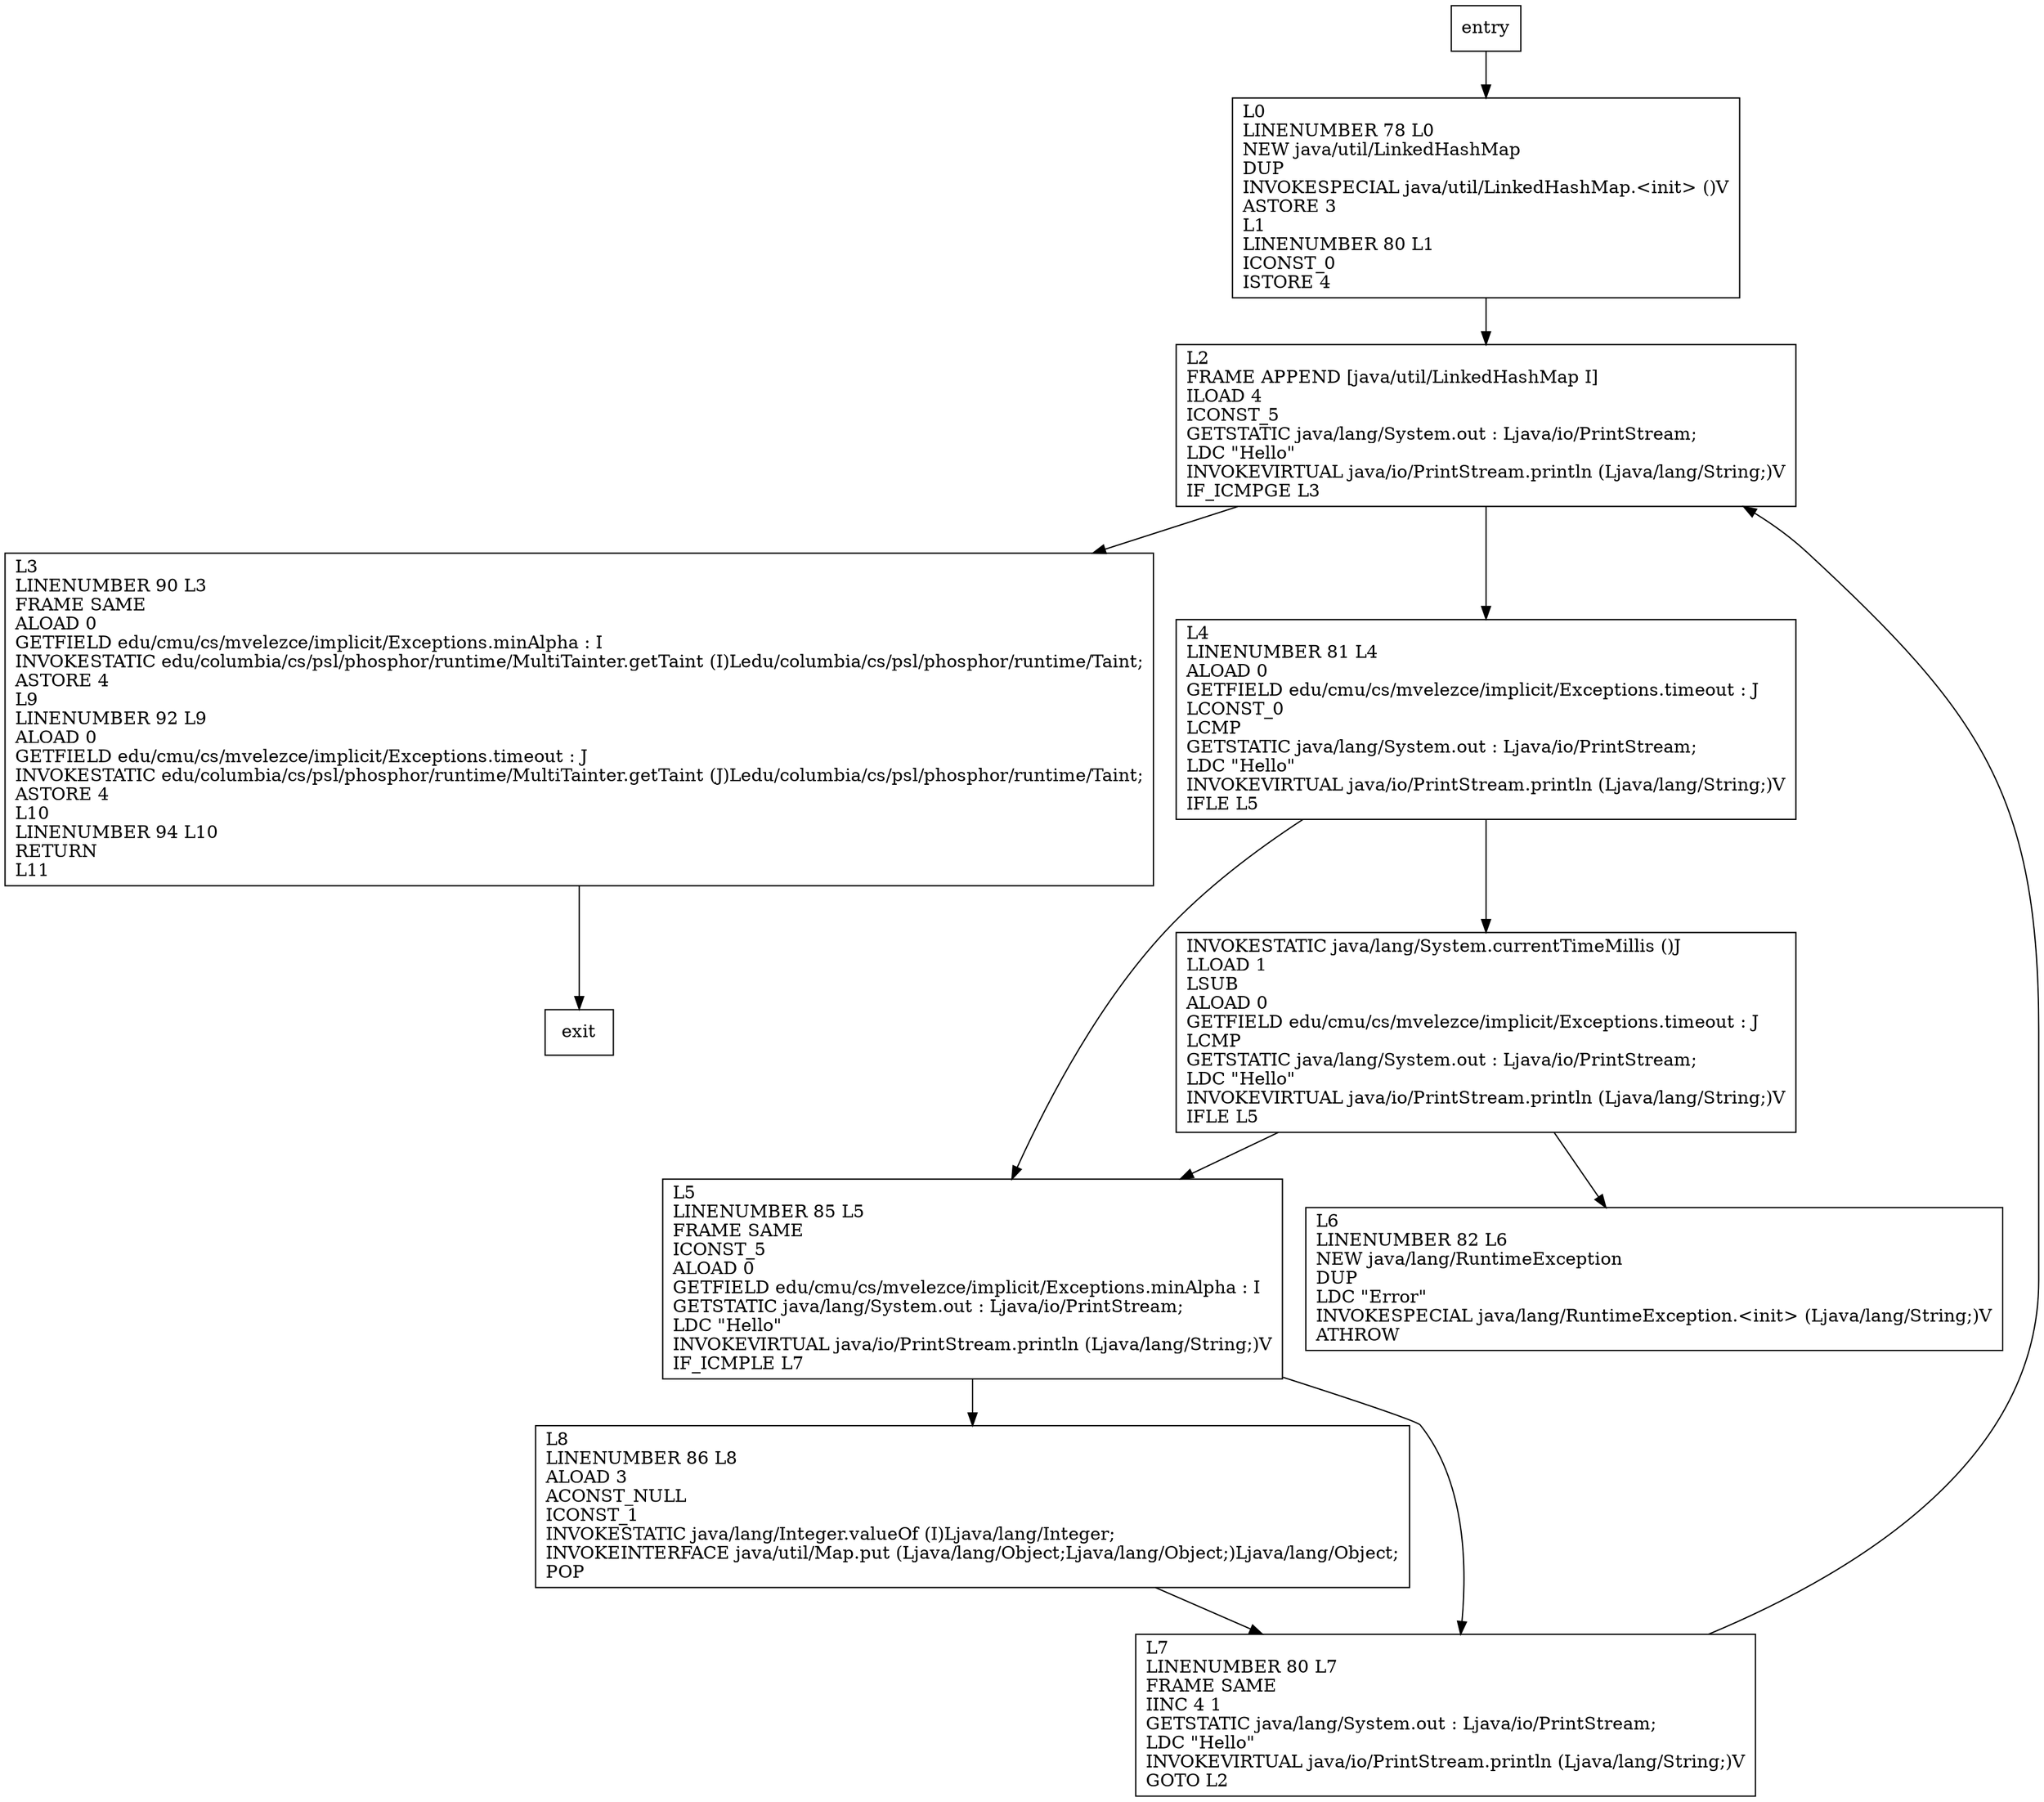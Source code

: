 digraph counter {
node [shape=record];
1046820071 [label="L0\lLINENUMBER 78 L0\lNEW java/util/LinkedHashMap\lDUP\lINVOKESPECIAL java/util/LinkedHashMap.\<init\> ()V\lASTORE 3\lL1\lLINENUMBER 80 L1\lICONST_0\lISTORE 4\l"];
1722645488 [label="L2\lFRAME APPEND [java/util/LinkedHashMap I]\lILOAD 4\lICONST_5\lGETSTATIC java/lang/System.out : Ljava/io/PrintStream;\lLDC \"Hello\"\lINVOKEVIRTUAL java/io/PrintStream.println (Ljava/lang/String;)V\lIF_ICMPGE L3\l"];
161938368 [label="L5\lLINENUMBER 85 L5\lFRAME SAME\lICONST_5\lALOAD 0\lGETFIELD edu/cmu/cs/mvelezce/implicit/Exceptions.minAlpha : I\lGETSTATIC java/lang/System.out : Ljava/io/PrintStream;\lLDC \"Hello\"\lINVOKEVIRTUAL java/io/PrintStream.println (Ljava/lang/String;)V\lIF_ICMPLE L7\l"];
327986890 [label="L3\lLINENUMBER 90 L3\lFRAME SAME\lALOAD 0\lGETFIELD edu/cmu/cs/mvelezce/implicit/Exceptions.minAlpha : I\lINVOKESTATIC edu/columbia/cs/psl/phosphor/runtime/MultiTainter.getTaint (I)Ledu/columbia/cs/psl/phosphor/runtime/Taint;\lASTORE 4\lL9\lLINENUMBER 92 L9\lALOAD 0\lGETFIELD edu/cmu/cs/mvelezce/implicit/Exceptions.timeout : J\lINVOKESTATIC edu/columbia/cs/psl/phosphor/runtime/MultiTainter.getTaint (J)Ledu/columbia/cs/psl/phosphor/runtime/Taint;\lASTORE 4\lL10\lLINENUMBER 94 L10\lRETURN\lL11\l"];
2056499811 [label="L8\lLINENUMBER 86 L8\lALOAD 3\lACONST_NULL\lICONST_1\lINVOKESTATIC java/lang/Integer.valueOf (I)Ljava/lang/Integer;\lINVOKEINTERFACE java/util/Map.put (Ljava/lang/Object;Ljava/lang/Object;)Ljava/lang/Object;\lPOP\l"];
81355344 [label="INVOKESTATIC java/lang/System.currentTimeMillis ()J\lLLOAD 1\lLSUB\lALOAD 0\lGETFIELD edu/cmu/cs/mvelezce/implicit/Exceptions.timeout : J\lLCMP\lGETSTATIC java/lang/System.out : Ljava/io/PrintStream;\lLDC \"Hello\"\lINVOKEVIRTUAL java/io/PrintStream.println (Ljava/lang/String;)V\lIFLE L5\l"];
203401172 [label="L6\lLINENUMBER 82 L6\lNEW java/lang/RuntimeException\lDUP\lLDC \"Error\"\lINVOKESPECIAL java/lang/RuntimeException.\<init\> (Ljava/lang/String;)V\lATHROW\l"];
890733699 [label="L7\lLINENUMBER 80 L7\lFRAME SAME\lIINC 4 1\lGETSTATIC java/lang/System.out : Ljava/io/PrintStream;\lLDC \"Hello\"\lINVOKEVIRTUAL java/io/PrintStream.println (Ljava/lang/String;)V\lGOTO L2\l"];
376601041 [label="L4\lLINENUMBER 81 L4\lALOAD 0\lGETFIELD edu/cmu/cs/mvelezce/implicit/Exceptions.timeout : J\lLCONST_0\lLCMP\lGETSTATIC java/lang/System.out : Ljava/io/PrintStream;\lLDC \"Hello\"\lINVOKEVIRTUAL java/io/PrintStream.println (Ljava/lang/String;)V\lIFLE L5\l"];
entry;
exit;
entry -> 1046820071;
1046820071 -> 1722645488;
1722645488 -> 327986890;
1722645488 -> 376601041;
161938368 -> 2056499811;
161938368 -> 890733699;
327986890 -> exit;
2056499811 -> 890733699;
81355344 -> 161938368;
81355344 -> 203401172;
890733699 -> 1722645488;
376601041 -> 161938368;
376601041 -> 81355344;
}

